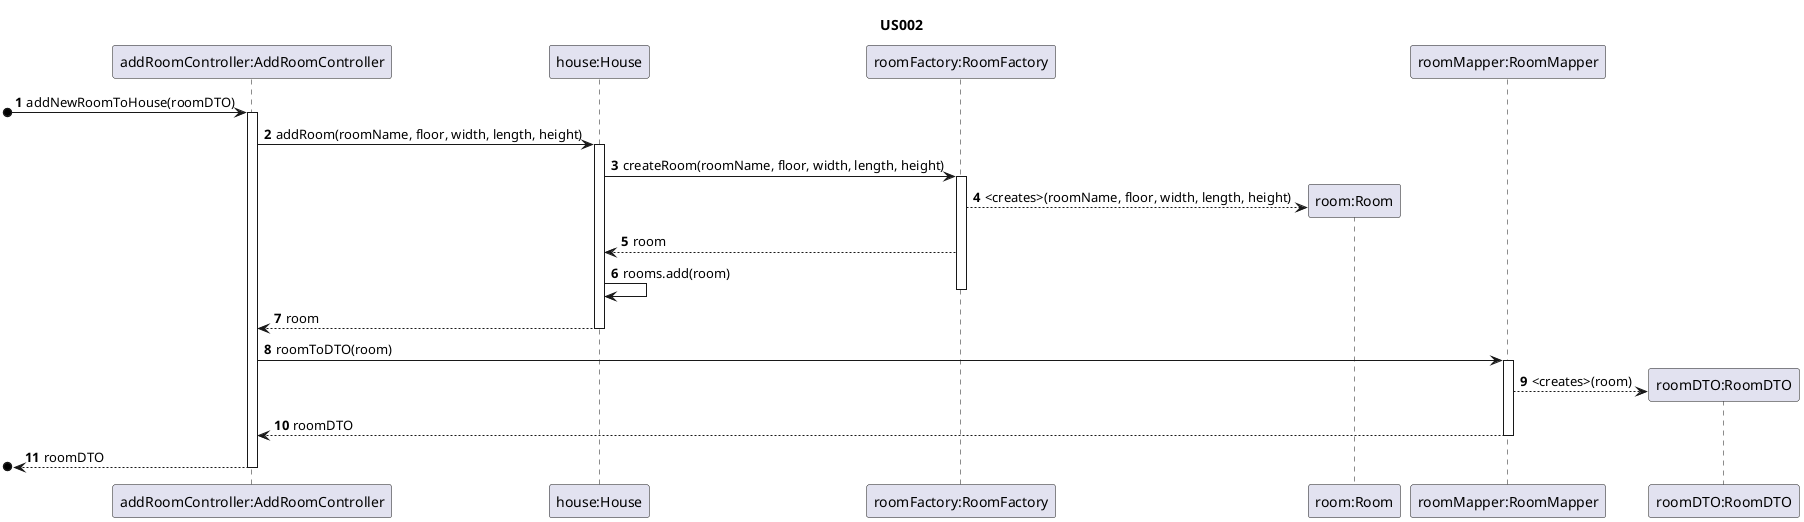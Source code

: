 @startuml


autonumber

title US002

/'As an Administrator, I want to add a new room to the house, in order to
  configure it (name, house floor and dimensions).'/

participant "addRoomController:AddRoomController" as ARC
participant "house:House" as H
participant "roomFactory:RoomFactory" as RF
participant "room:Room" as R
participant "roomMapper:RoomMapper" as M
participant "roomDTO:RoomDTO" as DTO

[o-> ARC: addNewRoomToHouse(roomDTO)
activate ARC
ARC -> H: addRoom(roomName, floor, width, length, height)
activate H
H -> RF: createRoom(roomName, floor, width, length, height)
activate RF
RF --> R**: <creates>(roomName, floor, width, length, height)
H <-- RF: room
H -> H: rooms.add(room)
deactivate RF
H --> ARC: room
deactivate H
ARC -> M: roomToDTO(room)
activate M
M --> DTO**: <creates>(room)
M --> ARC: roomDTO
deactivate M
[o<--ARC: roomDTO
deactivate ARC




@enduml